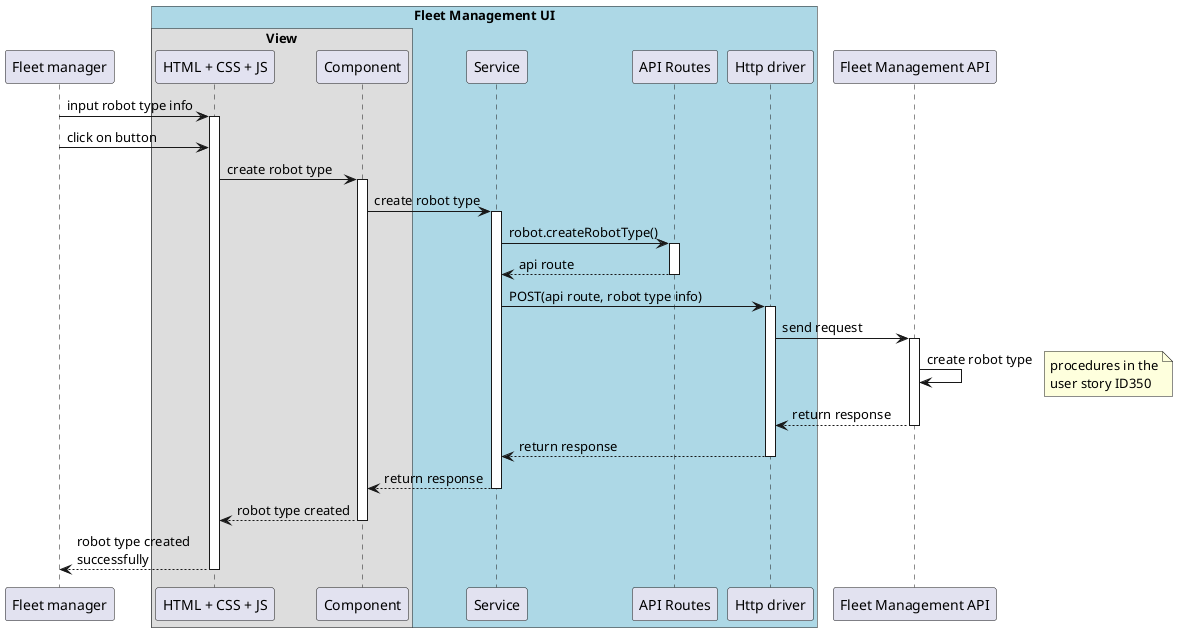 @startuml SD Lv3

!pragma teoz true

participant "Fleet manager" as fleet
box "Fleet Management UI" #LightBlue

    box "View"
        participant "HTML + CSS + JS" as html
        participant "Component" as component
    end box
    participant "Service" as service
    participant "API Routes" as API_ROUTES
    participant "Http driver" as http

end box
participant "Fleet Management API" as fleetAPI

fleet -> html : input robot type info
activate html
fleet -> html : click on button

    html -> component : create robot type
    activate component

        component -> service : create robot type
        activate service

            service -> API_ROUTES : robot.createRobotType()
            activate API_ROUTES

            API_ROUTES --> service : api route
            deactivate API_ROUTES

            service -> http : POST(api route, robot type info)
            activate http

                http -> fleetAPI : send request
                activate fleetAPI

                    fleetAPI -> fleetAPI : create robot type
                    note right : procedures in the\nuser story ID350
                    
                fleetAPI --> http : return response
                deactivate fleetAPI

            http --> service : return response
            deactivate http

        service --> component : return response
        deactivate service

    component --> html : robot type created
    deactivate component

html --> fleet : robot type created\nsuccessfully
deactivate html


@enduml